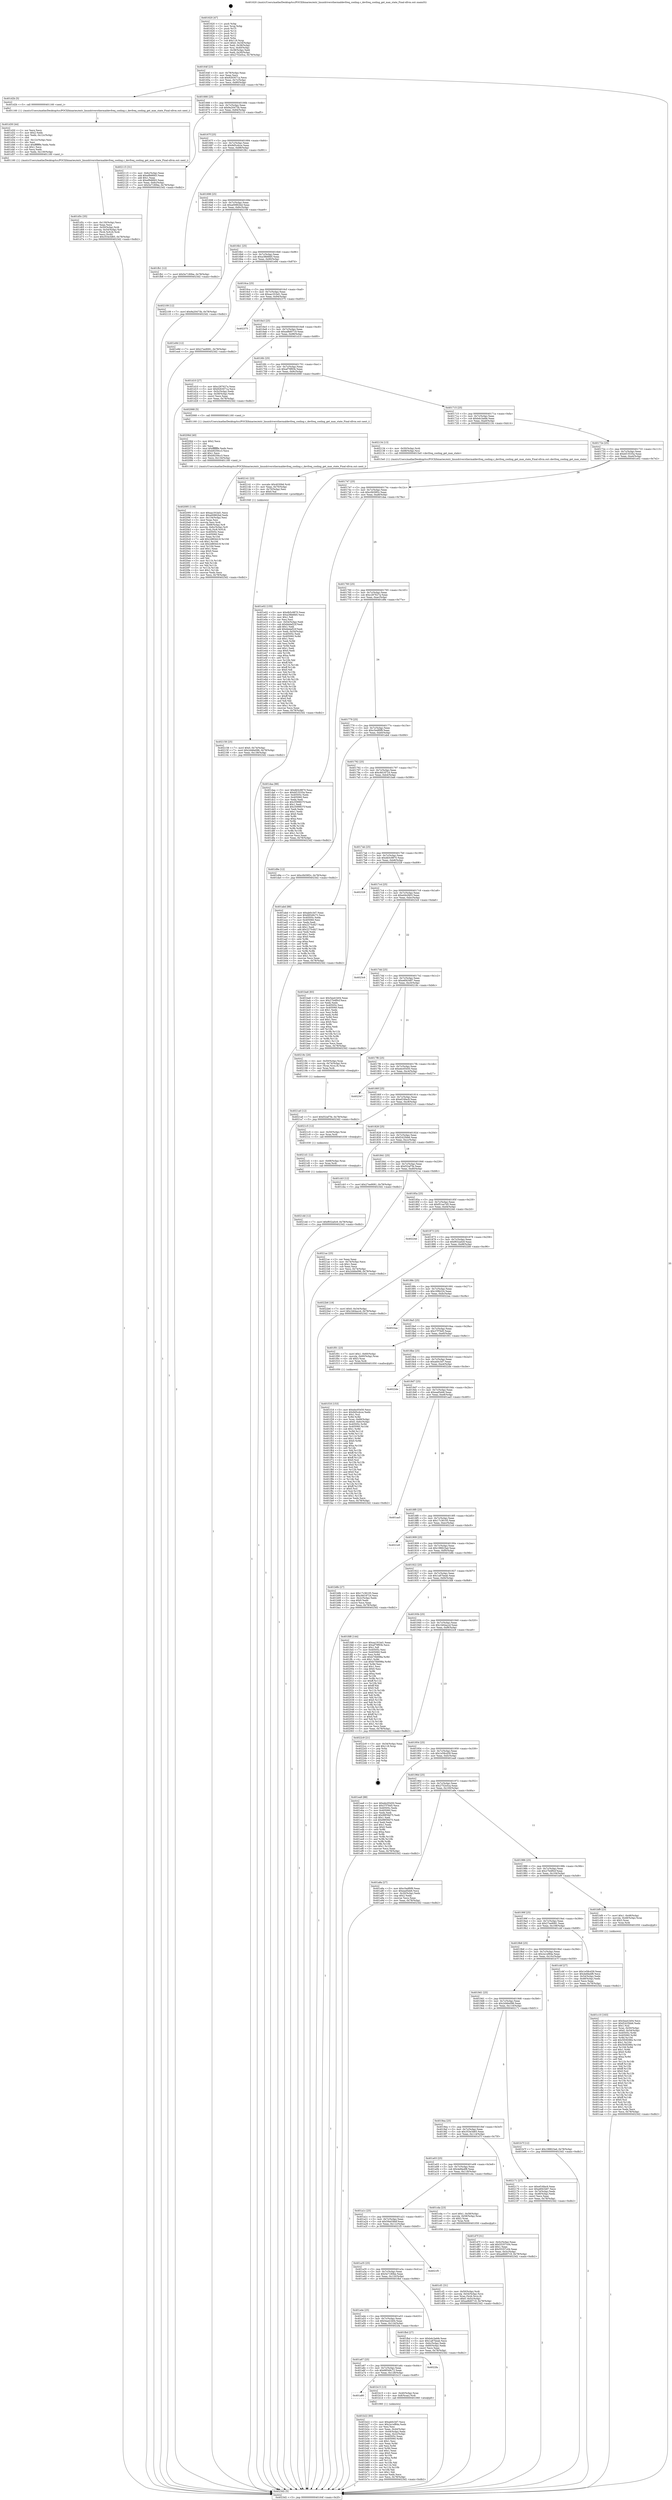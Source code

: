 digraph "0x401620" {
  label = "0x401620 (/mnt/c/Users/mathe/Desktop/tcc/POCII/binaries/extr_linuxdriversthermaldevfreq_cooling.c_devfreq_cooling_get_max_state_Final-ollvm.out::main(0))"
  labelloc = "t"
  node[shape=record]

  Entry [label="",width=0.3,height=0.3,shape=circle,fillcolor=black,style=filled]
  "0x40164f" [label="{
     0x40164f [23]\l
     | [instrs]\l
     &nbsp;&nbsp;0x40164f \<+3\>: mov -0x78(%rbp),%eax\l
     &nbsp;&nbsp;0x401652 \<+2\>: mov %eax,%ecx\l
     &nbsp;&nbsp;0x401654 \<+6\>: sub $0x9263071a,%ecx\l
     &nbsp;&nbsp;0x40165a \<+3\>: mov %eax,-0x7c(%rbp)\l
     &nbsp;&nbsp;0x40165d \<+3\>: mov %ecx,-0x80(%rbp)\l
     &nbsp;&nbsp;0x401660 \<+6\>: je 0000000000401d2b \<main+0x70b\>\l
  }"]
  "0x401d2b" [label="{
     0x401d2b [5]\l
     | [instrs]\l
     &nbsp;&nbsp;0x401d2b \<+5\>: call 0000000000401160 \<next_i\>\l
     | [calls]\l
     &nbsp;&nbsp;0x401160 \{1\} (/mnt/c/Users/mathe/Desktop/tcc/POCII/binaries/extr_linuxdriversthermaldevfreq_cooling.c_devfreq_cooling_get_max_state_Final-ollvm.out::next_i)\l
  }"]
  "0x401666" [label="{
     0x401666 [25]\l
     | [instrs]\l
     &nbsp;&nbsp;0x401666 \<+5\>: jmp 000000000040166b \<main+0x4b\>\l
     &nbsp;&nbsp;0x40166b \<+3\>: mov -0x7c(%rbp),%eax\l
     &nbsp;&nbsp;0x40166e \<+5\>: sub $0x9a20473b,%eax\l
     &nbsp;&nbsp;0x401673 \<+6\>: mov %eax,-0x84(%rbp)\l
     &nbsp;&nbsp;0x401679 \<+6\>: je 0000000000402115 \<main+0xaf5\>\l
  }"]
  Exit [label="",width=0.3,height=0.3,shape=circle,fillcolor=black,style=filled,peripheries=2]
  "0x402115" [label="{
     0x402115 [31]\l
     | [instrs]\l
     &nbsp;&nbsp;0x402115 \<+3\>: mov -0x6c(%rbp),%eax\l
     &nbsp;&nbsp;0x402118 \<+5\>: add $0xef9d6fd3,%eax\l
     &nbsp;&nbsp;0x40211d \<+3\>: add $0x1,%eax\l
     &nbsp;&nbsp;0x402120 \<+5\>: sub $0xef9d6fd3,%eax\l
     &nbsp;&nbsp;0x402125 \<+3\>: mov %eax,-0x6c(%rbp)\l
     &nbsp;&nbsp;0x402128 \<+7\>: movl $0x5e7180be,-0x78(%rbp)\l
     &nbsp;&nbsp;0x40212f \<+5\>: jmp 00000000004023d2 \<main+0xdb2\>\l
  }"]
  "0x40167f" [label="{
     0x40167f [25]\l
     | [instrs]\l
     &nbsp;&nbsp;0x40167f \<+5\>: jmp 0000000000401684 \<main+0x64\>\l
     &nbsp;&nbsp;0x401684 \<+3\>: mov -0x7c(%rbp),%eax\l
     &nbsp;&nbsp;0x401687 \<+5\>: sub $0x9d5cdcce,%eax\l
     &nbsp;&nbsp;0x40168c \<+6\>: mov %eax,-0x88(%rbp)\l
     &nbsp;&nbsp;0x401692 \<+6\>: je 0000000000401fb1 \<main+0x991\>\l
  }"]
  "0x4021dd" [label="{
     0x4021dd [12]\l
     | [instrs]\l
     &nbsp;&nbsp;0x4021dd \<+7\>: movl $0xf932a0c9,-0x78(%rbp)\l
     &nbsp;&nbsp;0x4021e4 \<+5\>: jmp 00000000004023d2 \<main+0xdb2\>\l
  }"]
  "0x401fb1" [label="{
     0x401fb1 [12]\l
     | [instrs]\l
     &nbsp;&nbsp;0x401fb1 \<+7\>: movl $0x5e7180be,-0x78(%rbp)\l
     &nbsp;&nbsp;0x401fb8 \<+5\>: jmp 00000000004023d2 \<main+0xdb2\>\l
  }"]
  "0x401698" [label="{
     0x401698 [25]\l
     | [instrs]\l
     &nbsp;&nbsp;0x401698 \<+5\>: jmp 000000000040169d \<main+0x7d\>\l
     &nbsp;&nbsp;0x40169d \<+3\>: mov -0x7c(%rbp),%eax\l
     &nbsp;&nbsp;0x4016a0 \<+5\>: sub $0xa00862bd,%eax\l
     &nbsp;&nbsp;0x4016a5 \<+6\>: mov %eax,-0x8c(%rbp)\l
     &nbsp;&nbsp;0x4016ab \<+6\>: je 0000000000402109 \<main+0xae9\>\l
  }"]
  "0x4021d1" [label="{
     0x4021d1 [12]\l
     | [instrs]\l
     &nbsp;&nbsp;0x4021d1 \<+4\>: mov -0x68(%rbp),%rax\l
     &nbsp;&nbsp;0x4021d5 \<+3\>: mov %rax,%rdi\l
     &nbsp;&nbsp;0x4021d8 \<+5\>: call 0000000000401030 \<free@plt\>\l
     | [calls]\l
     &nbsp;&nbsp;0x401030 \{1\} (unknown)\l
  }"]
  "0x402109" [label="{
     0x402109 [12]\l
     | [instrs]\l
     &nbsp;&nbsp;0x402109 \<+7\>: movl $0x9a20473b,-0x78(%rbp)\l
     &nbsp;&nbsp;0x402110 \<+5\>: jmp 00000000004023d2 \<main+0xdb2\>\l
  }"]
  "0x4016b1" [label="{
     0x4016b1 [25]\l
     | [instrs]\l
     &nbsp;&nbsp;0x4016b1 \<+5\>: jmp 00000000004016b6 \<main+0x96\>\l
     &nbsp;&nbsp;0x4016b6 \<+3\>: mov -0x7c(%rbp),%eax\l
     &nbsp;&nbsp;0x4016b9 \<+5\>: sub $0xa38b6fd5,%eax\l
     &nbsp;&nbsp;0x4016be \<+6\>: mov %eax,-0x90(%rbp)\l
     &nbsp;&nbsp;0x4016c4 \<+6\>: je 0000000000401e9d \<main+0x87d\>\l
  }"]
  "0x4021a0" [label="{
     0x4021a0 [12]\l
     | [instrs]\l
     &nbsp;&nbsp;0x4021a0 \<+7\>: movl $0xf32af7fe,-0x78(%rbp)\l
     &nbsp;&nbsp;0x4021a7 \<+5\>: jmp 00000000004023d2 \<main+0xdb2\>\l
  }"]
  "0x401e9d" [label="{
     0x401e9d [12]\l
     | [instrs]\l
     &nbsp;&nbsp;0x401e9d \<+7\>: movl $0x27ee9081,-0x78(%rbp)\l
     &nbsp;&nbsp;0x401ea4 \<+5\>: jmp 00000000004023d2 \<main+0xdb2\>\l
  }"]
  "0x4016ca" [label="{
     0x4016ca [25]\l
     | [instrs]\l
     &nbsp;&nbsp;0x4016ca \<+5\>: jmp 00000000004016cf \<main+0xaf\>\l
     &nbsp;&nbsp;0x4016cf \<+3\>: mov -0x7c(%rbp),%eax\l
     &nbsp;&nbsp;0x4016d2 \<+5\>: sub $0xaa191bd1,%eax\l
     &nbsp;&nbsp;0x4016d7 \<+6\>: mov %eax,-0x94(%rbp)\l
     &nbsp;&nbsp;0x4016dd \<+6\>: je 0000000000402375 \<main+0xd55\>\l
  }"]
  "0x402158" [label="{
     0x402158 [25]\l
     | [instrs]\l
     &nbsp;&nbsp;0x402158 \<+7\>: movl $0x0,-0x74(%rbp)\l
     &nbsp;&nbsp;0x40215f \<+7\>: movl $0x2d46e096,-0x78(%rbp)\l
     &nbsp;&nbsp;0x402166 \<+6\>: mov %eax,-0x138(%rbp)\l
     &nbsp;&nbsp;0x40216c \<+5\>: jmp 00000000004023d2 \<main+0xdb2\>\l
  }"]
  "0x402375" [label="{
     0x402375\l
  }", style=dashed]
  "0x4016e3" [label="{
     0x4016e3 [25]\l
     | [instrs]\l
     &nbsp;&nbsp;0x4016e3 \<+5\>: jmp 00000000004016e8 \<main+0xc8\>\l
     &nbsp;&nbsp;0x4016e8 \<+3\>: mov -0x7c(%rbp),%eax\l
     &nbsp;&nbsp;0x4016eb \<+5\>: sub $0xad8d0719,%eax\l
     &nbsp;&nbsp;0x4016f0 \<+6\>: mov %eax,-0x98(%rbp)\l
     &nbsp;&nbsp;0x4016f6 \<+6\>: je 0000000000401d10 \<main+0x6f0\>\l
  }"]
  "0x402141" [label="{
     0x402141 [23]\l
     | [instrs]\l
     &nbsp;&nbsp;0x402141 \<+10\>: movabs $0x4030b6,%rdi\l
     &nbsp;&nbsp;0x40214b \<+3\>: mov %eax,-0x70(%rbp)\l
     &nbsp;&nbsp;0x40214e \<+3\>: mov -0x70(%rbp),%esi\l
     &nbsp;&nbsp;0x402151 \<+2\>: mov $0x0,%al\l
     &nbsp;&nbsp;0x402153 \<+5\>: call 0000000000401040 \<printf@plt\>\l
     | [calls]\l
     &nbsp;&nbsp;0x401040 \{1\} (unknown)\l
  }"]
  "0x401d10" [label="{
     0x401d10 [27]\l
     | [instrs]\l
     &nbsp;&nbsp;0x401d10 \<+5\>: mov $0xc287627a,%eax\l
     &nbsp;&nbsp;0x401d15 \<+5\>: mov $0x9263071a,%ecx\l
     &nbsp;&nbsp;0x401d1a \<+3\>: mov -0x5c(%rbp),%edx\l
     &nbsp;&nbsp;0x401d1d \<+3\>: cmp -0x58(%rbp),%edx\l
     &nbsp;&nbsp;0x401d20 \<+3\>: cmovl %ecx,%eax\l
     &nbsp;&nbsp;0x401d23 \<+3\>: mov %eax,-0x78(%rbp)\l
     &nbsp;&nbsp;0x401d26 \<+5\>: jmp 00000000004023d2 \<main+0xdb2\>\l
  }"]
  "0x4016fc" [label="{
     0x4016fc [25]\l
     | [instrs]\l
     &nbsp;&nbsp;0x4016fc \<+5\>: jmp 0000000000401701 \<main+0xe1\>\l
     &nbsp;&nbsp;0x401701 \<+3\>: mov -0x7c(%rbp),%eax\l
     &nbsp;&nbsp;0x401704 \<+5\>: sub $0xaf79f93b,%eax\l
     &nbsp;&nbsp;0x401709 \<+6\>: mov %eax,-0x9c(%rbp)\l
     &nbsp;&nbsp;0x40170f \<+6\>: je 0000000000402068 \<main+0xa48\>\l
  }"]
  "0x402095" [label="{
     0x402095 [116]\l
     | [instrs]\l
     &nbsp;&nbsp;0x402095 \<+5\>: mov $0xaa191bd1,%ecx\l
     &nbsp;&nbsp;0x40209a \<+5\>: mov $0xa00862bd,%edx\l
     &nbsp;&nbsp;0x40209f \<+6\>: mov -0x134(%rbp),%esi\l
     &nbsp;&nbsp;0x4020a5 \<+3\>: imul %eax,%esi\l
     &nbsp;&nbsp;0x4020a8 \<+3\>: movslq %esi,%rdi\l
     &nbsp;&nbsp;0x4020ab \<+4\>: mov -0x68(%rbp),%r8\l
     &nbsp;&nbsp;0x4020af \<+4\>: movslq -0x6c(%rbp),%r9\l
     &nbsp;&nbsp;0x4020b3 \<+4\>: mov %rdi,(%r8,%r9,8)\l
     &nbsp;&nbsp;0x4020b7 \<+7\>: mov 0x40505c,%eax\l
     &nbsp;&nbsp;0x4020be \<+7\>: mov 0x405060,%esi\l
     &nbsp;&nbsp;0x4020c5 \<+3\>: mov %eax,%r10d\l
     &nbsp;&nbsp;0x4020c8 \<+7\>: add $0x2d804418,%r10d\l
     &nbsp;&nbsp;0x4020cf \<+4\>: sub $0x1,%r10d\l
     &nbsp;&nbsp;0x4020d3 \<+7\>: sub $0x2d804418,%r10d\l
     &nbsp;&nbsp;0x4020da \<+4\>: imul %r10d,%eax\l
     &nbsp;&nbsp;0x4020de \<+3\>: and $0x1,%eax\l
     &nbsp;&nbsp;0x4020e1 \<+3\>: cmp $0x0,%eax\l
     &nbsp;&nbsp;0x4020e4 \<+4\>: sete %r11b\l
     &nbsp;&nbsp;0x4020e8 \<+3\>: cmp $0xa,%esi\l
     &nbsp;&nbsp;0x4020eb \<+3\>: setl %bl\l
     &nbsp;&nbsp;0x4020ee \<+3\>: mov %r11b,%r14b\l
     &nbsp;&nbsp;0x4020f1 \<+3\>: and %bl,%r14b\l
     &nbsp;&nbsp;0x4020f4 \<+3\>: xor %bl,%r11b\l
     &nbsp;&nbsp;0x4020f7 \<+3\>: or %r11b,%r14b\l
     &nbsp;&nbsp;0x4020fa \<+4\>: test $0x1,%r14b\l
     &nbsp;&nbsp;0x4020fe \<+3\>: cmovne %edx,%ecx\l
     &nbsp;&nbsp;0x402101 \<+3\>: mov %ecx,-0x78(%rbp)\l
     &nbsp;&nbsp;0x402104 \<+5\>: jmp 00000000004023d2 \<main+0xdb2\>\l
  }"]
  "0x402068" [label="{
     0x402068 [5]\l
     | [instrs]\l
     &nbsp;&nbsp;0x402068 \<+5\>: call 0000000000401160 \<next_i\>\l
     | [calls]\l
     &nbsp;&nbsp;0x401160 \{1\} (/mnt/c/Users/mathe/Desktop/tcc/POCII/binaries/extr_linuxdriversthermaldevfreq_cooling.c_devfreq_cooling_get_max_state_Final-ollvm.out::next_i)\l
  }"]
  "0x401715" [label="{
     0x401715 [25]\l
     | [instrs]\l
     &nbsp;&nbsp;0x401715 \<+5\>: jmp 000000000040171a \<main+0xfa\>\l
     &nbsp;&nbsp;0x40171a \<+3\>: mov -0x7c(%rbp),%eax\l
     &nbsp;&nbsp;0x40171d \<+5\>: sub $0xbdc3abfe,%eax\l
     &nbsp;&nbsp;0x401722 \<+6\>: mov %eax,-0xa0(%rbp)\l
     &nbsp;&nbsp;0x401728 \<+6\>: je 0000000000402134 \<main+0xb14\>\l
  }"]
  "0x40206d" [label="{
     0x40206d [40]\l
     | [instrs]\l
     &nbsp;&nbsp;0x40206d \<+5\>: mov $0x2,%ecx\l
     &nbsp;&nbsp;0x402072 \<+1\>: cltd\l
     &nbsp;&nbsp;0x402073 \<+2\>: idiv %ecx\l
     &nbsp;&nbsp;0x402075 \<+6\>: imul $0xfffffffe,%edx,%ecx\l
     &nbsp;&nbsp;0x40207b \<+6\>: sub $0xb9259cc3,%ecx\l
     &nbsp;&nbsp;0x402081 \<+3\>: add $0x1,%ecx\l
     &nbsp;&nbsp;0x402084 \<+6\>: add $0xb9259cc3,%ecx\l
     &nbsp;&nbsp;0x40208a \<+6\>: mov %ecx,-0x134(%rbp)\l
     &nbsp;&nbsp;0x402090 \<+5\>: call 0000000000401160 \<next_i\>\l
     | [calls]\l
     &nbsp;&nbsp;0x401160 \{1\} (/mnt/c/Users/mathe/Desktop/tcc/POCII/binaries/extr_linuxdriversthermaldevfreq_cooling.c_devfreq_cooling_get_max_state_Final-ollvm.out::next_i)\l
  }"]
  "0x402134" [label="{
     0x402134 [13]\l
     | [instrs]\l
     &nbsp;&nbsp;0x402134 \<+4\>: mov -0x50(%rbp),%rdi\l
     &nbsp;&nbsp;0x402138 \<+4\>: mov -0x68(%rbp),%rsi\l
     &nbsp;&nbsp;0x40213c \<+5\>: call 00000000004015e0 \<devfreq_cooling_get_max_state\>\l
     | [calls]\l
     &nbsp;&nbsp;0x4015e0 \{1\} (/mnt/c/Users/mathe/Desktop/tcc/POCII/binaries/extr_linuxdriversthermaldevfreq_cooling.c_devfreq_cooling_get_max_state_Final-ollvm.out::devfreq_cooling_get_max_state)\l
  }"]
  "0x40172e" [label="{
     0x40172e [25]\l
     | [instrs]\l
     &nbsp;&nbsp;0x40172e \<+5\>: jmp 0000000000401733 \<main+0x113\>\l
     &nbsp;&nbsp;0x401733 \<+3\>: mov -0x7c(%rbp),%eax\l
     &nbsp;&nbsp;0x401736 \<+5\>: sub $0xbf15535a,%eax\l
     &nbsp;&nbsp;0x40173b \<+6\>: mov %eax,-0xa4(%rbp)\l
     &nbsp;&nbsp;0x401741 \<+6\>: je 0000000000401e02 \<main+0x7e2\>\l
  }"]
  "0x401f18" [label="{
     0x401f18 [153]\l
     | [instrs]\l
     &nbsp;&nbsp;0x401f18 \<+5\>: mov $0xebc05450,%ecx\l
     &nbsp;&nbsp;0x401f1d \<+5\>: mov $0x9d5cdcce,%edx\l
     &nbsp;&nbsp;0x401f22 \<+3\>: mov $0x1,%sil\l
     &nbsp;&nbsp;0x401f25 \<+3\>: xor %r8d,%r8d\l
     &nbsp;&nbsp;0x401f28 \<+4\>: mov %rax,-0x68(%rbp)\l
     &nbsp;&nbsp;0x401f2c \<+7\>: movl $0x0,-0x6c(%rbp)\l
     &nbsp;&nbsp;0x401f33 \<+8\>: mov 0x40505c,%r9d\l
     &nbsp;&nbsp;0x401f3b \<+8\>: mov 0x405060,%r10d\l
     &nbsp;&nbsp;0x401f43 \<+4\>: sub $0x1,%r8d\l
     &nbsp;&nbsp;0x401f47 \<+3\>: mov %r9d,%r11d\l
     &nbsp;&nbsp;0x401f4a \<+3\>: add %r8d,%r11d\l
     &nbsp;&nbsp;0x401f4d \<+4\>: imul %r11d,%r9d\l
     &nbsp;&nbsp;0x401f51 \<+4\>: and $0x1,%r9d\l
     &nbsp;&nbsp;0x401f55 \<+4\>: cmp $0x0,%r9d\l
     &nbsp;&nbsp;0x401f59 \<+3\>: sete %bl\l
     &nbsp;&nbsp;0x401f5c \<+4\>: cmp $0xa,%r10d\l
     &nbsp;&nbsp;0x401f60 \<+4\>: setl %r14b\l
     &nbsp;&nbsp;0x401f64 \<+3\>: mov %bl,%r15b\l
     &nbsp;&nbsp;0x401f67 \<+4\>: xor $0xff,%r15b\l
     &nbsp;&nbsp;0x401f6b \<+3\>: mov %r14b,%r12b\l
     &nbsp;&nbsp;0x401f6e \<+4\>: xor $0xff,%r12b\l
     &nbsp;&nbsp;0x401f72 \<+4\>: xor $0x0,%sil\l
     &nbsp;&nbsp;0x401f76 \<+3\>: mov %r15b,%r13b\l
     &nbsp;&nbsp;0x401f79 \<+4\>: and $0x0,%r13b\l
     &nbsp;&nbsp;0x401f7d \<+3\>: and %sil,%bl\l
     &nbsp;&nbsp;0x401f80 \<+3\>: mov %r12b,%al\l
     &nbsp;&nbsp;0x401f83 \<+2\>: and $0x0,%al\l
     &nbsp;&nbsp;0x401f85 \<+3\>: and %sil,%r14b\l
     &nbsp;&nbsp;0x401f88 \<+3\>: or %bl,%r13b\l
     &nbsp;&nbsp;0x401f8b \<+3\>: or %r14b,%al\l
     &nbsp;&nbsp;0x401f8e \<+3\>: xor %al,%r13b\l
     &nbsp;&nbsp;0x401f91 \<+3\>: or %r12b,%r15b\l
     &nbsp;&nbsp;0x401f94 \<+4\>: xor $0xff,%r15b\l
     &nbsp;&nbsp;0x401f98 \<+4\>: or $0x0,%sil\l
     &nbsp;&nbsp;0x401f9c \<+3\>: and %sil,%r15b\l
     &nbsp;&nbsp;0x401f9f \<+3\>: or %r15b,%r13b\l
     &nbsp;&nbsp;0x401fa2 \<+4\>: test $0x1,%r13b\l
     &nbsp;&nbsp;0x401fa6 \<+3\>: cmovne %edx,%ecx\l
     &nbsp;&nbsp;0x401fa9 \<+3\>: mov %ecx,-0x78(%rbp)\l
     &nbsp;&nbsp;0x401fac \<+5\>: jmp 00000000004023d2 \<main+0xdb2\>\l
  }"]
  "0x401e02" [label="{
     0x401e02 [155]\l
     | [instrs]\l
     &nbsp;&nbsp;0x401e02 \<+5\>: mov $0xdb5c9870,%eax\l
     &nbsp;&nbsp;0x401e07 \<+5\>: mov $0xa38b6fd5,%ecx\l
     &nbsp;&nbsp;0x401e0c \<+2\>: mov $0x1,%dl\l
     &nbsp;&nbsp;0x401e0e \<+2\>: xor %esi,%esi\l
     &nbsp;&nbsp;0x401e10 \<+3\>: mov -0x54(%rbp),%edi\l
     &nbsp;&nbsp;0x401e13 \<+6\>: sub $0xbbdaf22f,%edi\l
     &nbsp;&nbsp;0x401e19 \<+3\>: add $0x1,%edi\l
     &nbsp;&nbsp;0x401e1c \<+6\>: add $0xbbdaf22f,%edi\l
     &nbsp;&nbsp;0x401e22 \<+3\>: mov %edi,-0x54(%rbp)\l
     &nbsp;&nbsp;0x401e25 \<+7\>: mov 0x40505c,%edi\l
     &nbsp;&nbsp;0x401e2c \<+8\>: mov 0x405060,%r8d\l
     &nbsp;&nbsp;0x401e34 \<+3\>: sub $0x1,%esi\l
     &nbsp;&nbsp;0x401e37 \<+3\>: mov %edi,%r9d\l
     &nbsp;&nbsp;0x401e3a \<+3\>: add %esi,%r9d\l
     &nbsp;&nbsp;0x401e3d \<+4\>: imul %r9d,%edi\l
     &nbsp;&nbsp;0x401e41 \<+3\>: and $0x1,%edi\l
     &nbsp;&nbsp;0x401e44 \<+3\>: cmp $0x0,%edi\l
     &nbsp;&nbsp;0x401e47 \<+4\>: sete %r10b\l
     &nbsp;&nbsp;0x401e4b \<+4\>: cmp $0xa,%r8d\l
     &nbsp;&nbsp;0x401e4f \<+4\>: setl %r11b\l
     &nbsp;&nbsp;0x401e53 \<+3\>: mov %r10b,%bl\l
     &nbsp;&nbsp;0x401e56 \<+3\>: xor $0xff,%bl\l
     &nbsp;&nbsp;0x401e59 \<+3\>: mov %r11b,%r14b\l
     &nbsp;&nbsp;0x401e5c \<+4\>: xor $0xff,%r14b\l
     &nbsp;&nbsp;0x401e60 \<+3\>: xor $0x0,%dl\l
     &nbsp;&nbsp;0x401e63 \<+3\>: mov %bl,%r15b\l
     &nbsp;&nbsp;0x401e66 \<+4\>: and $0x0,%r15b\l
     &nbsp;&nbsp;0x401e6a \<+3\>: and %dl,%r10b\l
     &nbsp;&nbsp;0x401e6d \<+3\>: mov %r14b,%r12b\l
     &nbsp;&nbsp;0x401e70 \<+4\>: and $0x0,%r12b\l
     &nbsp;&nbsp;0x401e74 \<+3\>: and %dl,%r11b\l
     &nbsp;&nbsp;0x401e77 \<+3\>: or %r10b,%r15b\l
     &nbsp;&nbsp;0x401e7a \<+3\>: or %r11b,%r12b\l
     &nbsp;&nbsp;0x401e7d \<+3\>: xor %r12b,%r15b\l
     &nbsp;&nbsp;0x401e80 \<+3\>: or %r14b,%bl\l
     &nbsp;&nbsp;0x401e83 \<+3\>: xor $0xff,%bl\l
     &nbsp;&nbsp;0x401e86 \<+3\>: or $0x0,%dl\l
     &nbsp;&nbsp;0x401e89 \<+2\>: and %dl,%bl\l
     &nbsp;&nbsp;0x401e8b \<+3\>: or %bl,%r15b\l
     &nbsp;&nbsp;0x401e8e \<+4\>: test $0x1,%r15b\l
     &nbsp;&nbsp;0x401e92 \<+3\>: cmovne %ecx,%eax\l
     &nbsp;&nbsp;0x401e95 \<+3\>: mov %eax,-0x78(%rbp)\l
     &nbsp;&nbsp;0x401e98 \<+5\>: jmp 00000000004023d2 \<main+0xdb2\>\l
  }"]
  "0x401747" [label="{
     0x401747 [25]\l
     | [instrs]\l
     &nbsp;&nbsp;0x401747 \<+5\>: jmp 000000000040174c \<main+0x12c\>\l
     &nbsp;&nbsp;0x40174c \<+3\>: mov -0x7c(%rbp),%eax\l
     &nbsp;&nbsp;0x40174f \<+5\>: sub $0xc0b59f2c,%eax\l
     &nbsp;&nbsp;0x401754 \<+6\>: mov %eax,-0xa8(%rbp)\l
     &nbsp;&nbsp;0x40175a \<+6\>: je 0000000000401daa \<main+0x78a\>\l
  }"]
  "0x401d5c" [label="{
     0x401d5c [35]\l
     | [instrs]\l
     &nbsp;&nbsp;0x401d5c \<+6\>: mov -0x130(%rbp),%ecx\l
     &nbsp;&nbsp;0x401d62 \<+3\>: imul %eax,%ecx\l
     &nbsp;&nbsp;0x401d65 \<+4\>: mov -0x50(%rbp),%rdi\l
     &nbsp;&nbsp;0x401d69 \<+4\>: movslq -0x54(%rbp),%r8\l
     &nbsp;&nbsp;0x401d6d \<+4\>: mov (%rdi,%r8,8),%rdi\l
     &nbsp;&nbsp;0x401d71 \<+2\>: mov %ecx,(%rdi)\l
     &nbsp;&nbsp;0x401d73 \<+7\>: movl $0x353e3d65,-0x78(%rbp)\l
     &nbsp;&nbsp;0x401d7a \<+5\>: jmp 00000000004023d2 \<main+0xdb2\>\l
  }"]
  "0x401daa" [label="{
     0x401daa [88]\l
     | [instrs]\l
     &nbsp;&nbsp;0x401daa \<+5\>: mov $0xdb5c9870,%eax\l
     &nbsp;&nbsp;0x401daf \<+5\>: mov $0xbf15535a,%ecx\l
     &nbsp;&nbsp;0x401db4 \<+7\>: mov 0x40505c,%edx\l
     &nbsp;&nbsp;0x401dbb \<+7\>: mov 0x405060,%esi\l
     &nbsp;&nbsp;0x401dc2 \<+2\>: mov %edx,%edi\l
     &nbsp;&nbsp;0x401dc4 \<+6\>: sub $0x3599837f,%edi\l
     &nbsp;&nbsp;0x401dca \<+3\>: sub $0x1,%edi\l
     &nbsp;&nbsp;0x401dcd \<+6\>: add $0x3599837f,%edi\l
     &nbsp;&nbsp;0x401dd3 \<+3\>: imul %edi,%edx\l
     &nbsp;&nbsp;0x401dd6 \<+3\>: and $0x1,%edx\l
     &nbsp;&nbsp;0x401dd9 \<+3\>: cmp $0x0,%edx\l
     &nbsp;&nbsp;0x401ddc \<+4\>: sete %r8b\l
     &nbsp;&nbsp;0x401de0 \<+3\>: cmp $0xa,%esi\l
     &nbsp;&nbsp;0x401de3 \<+4\>: setl %r9b\l
     &nbsp;&nbsp;0x401de7 \<+3\>: mov %r8b,%r10b\l
     &nbsp;&nbsp;0x401dea \<+3\>: and %r9b,%r10b\l
     &nbsp;&nbsp;0x401ded \<+3\>: xor %r9b,%r8b\l
     &nbsp;&nbsp;0x401df0 \<+3\>: or %r8b,%r10b\l
     &nbsp;&nbsp;0x401df3 \<+4\>: test $0x1,%r10b\l
     &nbsp;&nbsp;0x401df7 \<+3\>: cmovne %ecx,%eax\l
     &nbsp;&nbsp;0x401dfa \<+3\>: mov %eax,-0x78(%rbp)\l
     &nbsp;&nbsp;0x401dfd \<+5\>: jmp 00000000004023d2 \<main+0xdb2\>\l
  }"]
  "0x401760" [label="{
     0x401760 [25]\l
     | [instrs]\l
     &nbsp;&nbsp;0x401760 \<+5\>: jmp 0000000000401765 \<main+0x145\>\l
     &nbsp;&nbsp;0x401765 \<+3\>: mov -0x7c(%rbp),%eax\l
     &nbsp;&nbsp;0x401768 \<+5\>: sub $0xc287627a,%eax\l
     &nbsp;&nbsp;0x40176d \<+6\>: mov %eax,-0xac(%rbp)\l
     &nbsp;&nbsp;0x401773 \<+6\>: je 0000000000401d9e \<main+0x77e\>\l
  }"]
  "0x401d30" [label="{
     0x401d30 [44]\l
     | [instrs]\l
     &nbsp;&nbsp;0x401d30 \<+2\>: xor %ecx,%ecx\l
     &nbsp;&nbsp;0x401d32 \<+5\>: mov $0x2,%edx\l
     &nbsp;&nbsp;0x401d37 \<+6\>: mov %edx,-0x12c(%rbp)\l
     &nbsp;&nbsp;0x401d3d \<+1\>: cltd\l
     &nbsp;&nbsp;0x401d3e \<+6\>: mov -0x12c(%rbp),%esi\l
     &nbsp;&nbsp;0x401d44 \<+2\>: idiv %esi\l
     &nbsp;&nbsp;0x401d46 \<+6\>: imul $0xfffffffe,%edx,%edx\l
     &nbsp;&nbsp;0x401d4c \<+3\>: sub $0x1,%ecx\l
     &nbsp;&nbsp;0x401d4f \<+2\>: sub %ecx,%edx\l
     &nbsp;&nbsp;0x401d51 \<+6\>: mov %edx,-0x130(%rbp)\l
     &nbsp;&nbsp;0x401d57 \<+5\>: call 0000000000401160 \<next_i\>\l
     | [calls]\l
     &nbsp;&nbsp;0x401160 \{1\} (/mnt/c/Users/mathe/Desktop/tcc/POCII/binaries/extr_linuxdriversthermaldevfreq_cooling.c_devfreq_cooling_get_max_state_Final-ollvm.out::next_i)\l
  }"]
  "0x401d9e" [label="{
     0x401d9e [12]\l
     | [instrs]\l
     &nbsp;&nbsp;0x401d9e \<+7\>: movl $0xc0b59f2c,-0x78(%rbp)\l
     &nbsp;&nbsp;0x401da5 \<+5\>: jmp 00000000004023d2 \<main+0xdb2\>\l
  }"]
  "0x401779" [label="{
     0x401779 [25]\l
     | [instrs]\l
     &nbsp;&nbsp;0x401779 \<+5\>: jmp 000000000040177e \<main+0x15e\>\l
     &nbsp;&nbsp;0x40177e \<+3\>: mov -0x7c(%rbp),%eax\l
     &nbsp;&nbsp;0x401781 \<+5\>: sub $0xc5edf0f9,%eax\l
     &nbsp;&nbsp;0x401786 \<+6\>: mov %eax,-0xb0(%rbp)\l
     &nbsp;&nbsp;0x40178c \<+6\>: je 0000000000401abd \<main+0x49d\>\l
  }"]
  "0x401cf1" [label="{
     0x401cf1 [31]\l
     | [instrs]\l
     &nbsp;&nbsp;0x401cf1 \<+4\>: mov -0x50(%rbp),%rdi\l
     &nbsp;&nbsp;0x401cf5 \<+4\>: movslq -0x54(%rbp),%rcx\l
     &nbsp;&nbsp;0x401cf9 \<+4\>: mov %rax,(%rdi,%rcx,8)\l
     &nbsp;&nbsp;0x401cfd \<+7\>: movl $0x0,-0x5c(%rbp)\l
     &nbsp;&nbsp;0x401d04 \<+7\>: movl $0xad8d0719,-0x78(%rbp)\l
     &nbsp;&nbsp;0x401d0b \<+5\>: jmp 00000000004023d2 \<main+0xdb2\>\l
  }"]
  "0x401abd" [label="{
     0x401abd [88]\l
     | [instrs]\l
     &nbsp;&nbsp;0x401abd \<+5\>: mov $0xab0c3d7,%eax\l
     &nbsp;&nbsp;0x401ac2 \<+5\>: mov $0x68549c72,%ecx\l
     &nbsp;&nbsp;0x401ac7 \<+7\>: mov 0x40505c,%edx\l
     &nbsp;&nbsp;0x401ace \<+7\>: mov 0x405060,%esi\l
     &nbsp;&nbsp;0x401ad5 \<+2\>: mov %edx,%edi\l
     &nbsp;&nbsp;0x401ad7 \<+6\>: sub $0x2275c827,%edi\l
     &nbsp;&nbsp;0x401add \<+3\>: sub $0x1,%edi\l
     &nbsp;&nbsp;0x401ae0 \<+6\>: add $0x2275c827,%edi\l
     &nbsp;&nbsp;0x401ae6 \<+3\>: imul %edi,%edx\l
     &nbsp;&nbsp;0x401ae9 \<+3\>: and $0x1,%edx\l
     &nbsp;&nbsp;0x401aec \<+3\>: cmp $0x0,%edx\l
     &nbsp;&nbsp;0x401aef \<+4\>: sete %r8b\l
     &nbsp;&nbsp;0x401af3 \<+3\>: cmp $0xa,%esi\l
     &nbsp;&nbsp;0x401af6 \<+4\>: setl %r9b\l
     &nbsp;&nbsp;0x401afa \<+3\>: mov %r8b,%r10b\l
     &nbsp;&nbsp;0x401afd \<+3\>: and %r9b,%r10b\l
     &nbsp;&nbsp;0x401b00 \<+3\>: xor %r9b,%r8b\l
     &nbsp;&nbsp;0x401b03 \<+3\>: or %r8b,%r10b\l
     &nbsp;&nbsp;0x401b06 \<+4\>: test $0x1,%r10b\l
     &nbsp;&nbsp;0x401b0a \<+3\>: cmovne %ecx,%eax\l
     &nbsp;&nbsp;0x401b0d \<+3\>: mov %eax,-0x78(%rbp)\l
     &nbsp;&nbsp;0x401b10 \<+5\>: jmp 00000000004023d2 \<main+0xdb2\>\l
  }"]
  "0x401792" [label="{
     0x401792 [25]\l
     | [instrs]\l
     &nbsp;&nbsp;0x401792 \<+5\>: jmp 0000000000401797 \<main+0x177\>\l
     &nbsp;&nbsp;0x401797 \<+3\>: mov -0x7c(%rbp),%eax\l
     &nbsp;&nbsp;0x40179a \<+5\>: sub $0xc8d18724,%eax\l
     &nbsp;&nbsp;0x40179f \<+6\>: mov %eax,-0xb4(%rbp)\l
     &nbsp;&nbsp;0x4017a5 \<+6\>: je 0000000000401ba6 \<main+0x586\>\l
  }"]
  "0x401c10" [label="{
     0x401c10 [163]\l
     | [instrs]\l
     &nbsp;&nbsp;0x401c10 \<+5\>: mov $0x5ea41b04,%ecx\l
     &nbsp;&nbsp;0x401c15 \<+5\>: mov $0xf2425bb6,%edx\l
     &nbsp;&nbsp;0x401c1a \<+3\>: mov $0x1,%sil\l
     &nbsp;&nbsp;0x401c1d \<+4\>: mov %rax,-0x50(%rbp)\l
     &nbsp;&nbsp;0x401c21 \<+7\>: movl $0x0,-0x54(%rbp)\l
     &nbsp;&nbsp;0x401c28 \<+8\>: mov 0x40505c,%r8d\l
     &nbsp;&nbsp;0x401c30 \<+8\>: mov 0x405060,%r9d\l
     &nbsp;&nbsp;0x401c38 \<+3\>: mov %r8d,%r10d\l
     &nbsp;&nbsp;0x401c3b \<+7\>: add $0x593f2984,%r10d\l
     &nbsp;&nbsp;0x401c42 \<+4\>: sub $0x1,%r10d\l
     &nbsp;&nbsp;0x401c46 \<+7\>: sub $0x593f2984,%r10d\l
     &nbsp;&nbsp;0x401c4d \<+4\>: imul %r10d,%r8d\l
     &nbsp;&nbsp;0x401c51 \<+4\>: and $0x1,%r8d\l
     &nbsp;&nbsp;0x401c55 \<+4\>: cmp $0x0,%r8d\l
     &nbsp;&nbsp;0x401c59 \<+4\>: sete %r11b\l
     &nbsp;&nbsp;0x401c5d \<+4\>: cmp $0xa,%r9d\l
     &nbsp;&nbsp;0x401c61 \<+3\>: setl %bl\l
     &nbsp;&nbsp;0x401c64 \<+3\>: mov %r11b,%r14b\l
     &nbsp;&nbsp;0x401c67 \<+4\>: xor $0xff,%r14b\l
     &nbsp;&nbsp;0x401c6b \<+3\>: mov %bl,%r15b\l
     &nbsp;&nbsp;0x401c6e \<+4\>: xor $0xff,%r15b\l
     &nbsp;&nbsp;0x401c72 \<+4\>: xor $0x0,%sil\l
     &nbsp;&nbsp;0x401c76 \<+3\>: mov %r14b,%r12b\l
     &nbsp;&nbsp;0x401c79 \<+4\>: and $0x0,%r12b\l
     &nbsp;&nbsp;0x401c7d \<+3\>: and %sil,%r11b\l
     &nbsp;&nbsp;0x401c80 \<+3\>: mov %r15b,%r13b\l
     &nbsp;&nbsp;0x401c83 \<+4\>: and $0x0,%r13b\l
     &nbsp;&nbsp;0x401c87 \<+3\>: and %sil,%bl\l
     &nbsp;&nbsp;0x401c8a \<+3\>: or %r11b,%r12b\l
     &nbsp;&nbsp;0x401c8d \<+3\>: or %bl,%r13b\l
     &nbsp;&nbsp;0x401c90 \<+3\>: xor %r13b,%r12b\l
     &nbsp;&nbsp;0x401c93 \<+3\>: or %r15b,%r14b\l
     &nbsp;&nbsp;0x401c96 \<+4\>: xor $0xff,%r14b\l
     &nbsp;&nbsp;0x401c9a \<+4\>: or $0x0,%sil\l
     &nbsp;&nbsp;0x401c9e \<+3\>: and %sil,%r14b\l
     &nbsp;&nbsp;0x401ca1 \<+3\>: or %r14b,%r12b\l
     &nbsp;&nbsp;0x401ca4 \<+4\>: test $0x1,%r12b\l
     &nbsp;&nbsp;0x401ca8 \<+3\>: cmovne %edx,%ecx\l
     &nbsp;&nbsp;0x401cab \<+3\>: mov %ecx,-0x78(%rbp)\l
     &nbsp;&nbsp;0x401cae \<+5\>: jmp 00000000004023d2 \<main+0xdb2\>\l
  }"]
  "0x401ba6" [label="{
     0x401ba6 [83]\l
     | [instrs]\l
     &nbsp;&nbsp;0x401ba6 \<+5\>: mov $0x5ea41b04,%eax\l
     &nbsp;&nbsp;0x401bab \<+5\>: mov $0x27b4f0cf,%ecx\l
     &nbsp;&nbsp;0x401bb0 \<+2\>: xor %edx,%edx\l
     &nbsp;&nbsp;0x401bb2 \<+7\>: mov 0x40505c,%esi\l
     &nbsp;&nbsp;0x401bb9 \<+7\>: mov 0x405060,%edi\l
     &nbsp;&nbsp;0x401bc0 \<+3\>: sub $0x1,%edx\l
     &nbsp;&nbsp;0x401bc3 \<+3\>: mov %esi,%r8d\l
     &nbsp;&nbsp;0x401bc6 \<+3\>: add %edx,%r8d\l
     &nbsp;&nbsp;0x401bc9 \<+4\>: imul %r8d,%esi\l
     &nbsp;&nbsp;0x401bcd \<+3\>: and $0x1,%esi\l
     &nbsp;&nbsp;0x401bd0 \<+3\>: cmp $0x0,%esi\l
     &nbsp;&nbsp;0x401bd3 \<+4\>: sete %r9b\l
     &nbsp;&nbsp;0x401bd7 \<+3\>: cmp $0xa,%edi\l
     &nbsp;&nbsp;0x401bda \<+4\>: setl %r10b\l
     &nbsp;&nbsp;0x401bde \<+3\>: mov %r9b,%r11b\l
     &nbsp;&nbsp;0x401be1 \<+3\>: and %r10b,%r11b\l
     &nbsp;&nbsp;0x401be4 \<+3\>: xor %r10b,%r9b\l
     &nbsp;&nbsp;0x401be7 \<+3\>: or %r9b,%r11b\l
     &nbsp;&nbsp;0x401bea \<+4\>: test $0x1,%r11b\l
     &nbsp;&nbsp;0x401bee \<+3\>: cmovne %ecx,%eax\l
     &nbsp;&nbsp;0x401bf1 \<+3\>: mov %eax,-0x78(%rbp)\l
     &nbsp;&nbsp;0x401bf4 \<+5\>: jmp 00000000004023d2 \<main+0xdb2\>\l
  }"]
  "0x4017ab" [label="{
     0x4017ab [25]\l
     | [instrs]\l
     &nbsp;&nbsp;0x4017ab \<+5\>: jmp 00000000004017b0 \<main+0x190\>\l
     &nbsp;&nbsp;0x4017b0 \<+3\>: mov -0x7c(%rbp),%eax\l
     &nbsp;&nbsp;0x4017b3 \<+5\>: sub $0xdb5c9870,%eax\l
     &nbsp;&nbsp;0x4017b8 \<+6\>: mov %eax,-0xb8(%rbp)\l
     &nbsp;&nbsp;0x4017be \<+6\>: je 0000000000402328 \<main+0xd08\>\l
  }"]
  "0x401b22" [label="{
     0x401b22 [93]\l
     | [instrs]\l
     &nbsp;&nbsp;0x401b22 \<+5\>: mov $0xab0c3d7,%ecx\l
     &nbsp;&nbsp;0x401b27 \<+5\>: mov $0x2a1ef84a,%edx\l
     &nbsp;&nbsp;0x401b2c \<+2\>: xor %esi,%esi\l
     &nbsp;&nbsp;0x401b2e \<+3\>: mov %eax,-0x44(%rbp)\l
     &nbsp;&nbsp;0x401b31 \<+3\>: mov -0x44(%rbp),%eax\l
     &nbsp;&nbsp;0x401b34 \<+3\>: mov %eax,-0x2c(%rbp)\l
     &nbsp;&nbsp;0x401b37 \<+7\>: mov 0x40505c,%eax\l
     &nbsp;&nbsp;0x401b3e \<+8\>: mov 0x405060,%r8d\l
     &nbsp;&nbsp;0x401b46 \<+3\>: sub $0x1,%esi\l
     &nbsp;&nbsp;0x401b49 \<+3\>: mov %eax,%r9d\l
     &nbsp;&nbsp;0x401b4c \<+3\>: add %esi,%r9d\l
     &nbsp;&nbsp;0x401b4f \<+4\>: imul %r9d,%eax\l
     &nbsp;&nbsp;0x401b53 \<+3\>: and $0x1,%eax\l
     &nbsp;&nbsp;0x401b56 \<+3\>: cmp $0x0,%eax\l
     &nbsp;&nbsp;0x401b59 \<+4\>: sete %r10b\l
     &nbsp;&nbsp;0x401b5d \<+4\>: cmp $0xa,%r8d\l
     &nbsp;&nbsp;0x401b61 \<+4\>: setl %r11b\l
     &nbsp;&nbsp;0x401b65 \<+3\>: mov %r10b,%bl\l
     &nbsp;&nbsp;0x401b68 \<+3\>: and %r11b,%bl\l
     &nbsp;&nbsp;0x401b6b \<+3\>: xor %r11b,%r10b\l
     &nbsp;&nbsp;0x401b6e \<+3\>: or %r10b,%bl\l
     &nbsp;&nbsp;0x401b71 \<+3\>: test $0x1,%bl\l
     &nbsp;&nbsp;0x401b74 \<+3\>: cmovne %edx,%ecx\l
     &nbsp;&nbsp;0x401b77 \<+3\>: mov %ecx,-0x78(%rbp)\l
     &nbsp;&nbsp;0x401b7a \<+5\>: jmp 00000000004023d2 \<main+0xdb2\>\l
  }"]
  "0x402328" [label="{
     0x402328\l
  }", style=dashed]
  "0x4017c4" [label="{
     0x4017c4 [25]\l
     | [instrs]\l
     &nbsp;&nbsp;0x4017c4 \<+5\>: jmp 00000000004017c9 \<main+0x1a9\>\l
     &nbsp;&nbsp;0x4017c9 \<+3\>: mov -0x7c(%rbp),%eax\l
     &nbsp;&nbsp;0x4017cc \<+5\>: sub $0xe0dcf403,%eax\l
     &nbsp;&nbsp;0x4017d1 \<+6\>: mov %eax,-0xbc(%rbp)\l
     &nbsp;&nbsp;0x4017d7 \<+6\>: je 00000000004023c6 \<main+0xda6\>\l
  }"]
  "0x401a80" [label="{
     0x401a80\l
  }", style=dashed]
  "0x4023c6" [label="{
     0x4023c6\l
  }", style=dashed]
  "0x4017dd" [label="{
     0x4017dd [25]\l
     | [instrs]\l
     &nbsp;&nbsp;0x4017dd \<+5\>: jmp 00000000004017e2 \<main+0x1c2\>\l
     &nbsp;&nbsp;0x4017e2 \<+3\>: mov -0x7c(%rbp),%eax\l
     &nbsp;&nbsp;0x4017e5 \<+5\>: sub $0xe6f43487,%eax\l
     &nbsp;&nbsp;0x4017ea \<+6\>: mov %eax,-0xc0(%rbp)\l
     &nbsp;&nbsp;0x4017f0 \<+6\>: je 000000000040218c \<main+0xb6c\>\l
  }"]
  "0x401b15" [label="{
     0x401b15 [13]\l
     | [instrs]\l
     &nbsp;&nbsp;0x401b15 \<+4\>: mov -0x40(%rbp),%rax\l
     &nbsp;&nbsp;0x401b19 \<+4\>: mov 0x8(%rax),%rdi\l
     &nbsp;&nbsp;0x401b1d \<+5\>: call 0000000000401060 \<atoi@plt\>\l
     | [calls]\l
     &nbsp;&nbsp;0x401060 \{1\} (unknown)\l
  }"]
  "0x40218c" [label="{
     0x40218c [20]\l
     | [instrs]\l
     &nbsp;&nbsp;0x40218c \<+4\>: mov -0x50(%rbp),%rax\l
     &nbsp;&nbsp;0x402190 \<+4\>: movslq -0x74(%rbp),%rcx\l
     &nbsp;&nbsp;0x402194 \<+4\>: mov (%rax,%rcx,8),%rax\l
     &nbsp;&nbsp;0x402198 \<+3\>: mov %rax,%rdi\l
     &nbsp;&nbsp;0x40219b \<+5\>: call 0000000000401030 \<free@plt\>\l
     | [calls]\l
     &nbsp;&nbsp;0x401030 \{1\} (unknown)\l
  }"]
  "0x4017f6" [label="{
     0x4017f6 [25]\l
     | [instrs]\l
     &nbsp;&nbsp;0x4017f6 \<+5\>: jmp 00000000004017fb \<main+0x1db\>\l
     &nbsp;&nbsp;0x4017fb \<+3\>: mov -0x7c(%rbp),%eax\l
     &nbsp;&nbsp;0x4017fe \<+5\>: sub $0xebc05450,%eax\l
     &nbsp;&nbsp;0x401803 \<+6\>: mov %eax,-0xc4(%rbp)\l
     &nbsp;&nbsp;0x401809 \<+6\>: je 0000000000402347 \<main+0xd27\>\l
  }"]
  "0x401a67" [label="{
     0x401a67 [25]\l
     | [instrs]\l
     &nbsp;&nbsp;0x401a67 \<+5\>: jmp 0000000000401a6c \<main+0x44c\>\l
     &nbsp;&nbsp;0x401a6c \<+3\>: mov -0x7c(%rbp),%eax\l
     &nbsp;&nbsp;0x401a6f \<+5\>: sub $0x68549c72,%eax\l
     &nbsp;&nbsp;0x401a74 \<+6\>: mov %eax,-0x128(%rbp)\l
     &nbsp;&nbsp;0x401a7a \<+6\>: je 0000000000401b15 \<main+0x4f5\>\l
  }"]
  "0x402347" [label="{
     0x402347\l
  }", style=dashed]
  "0x40180f" [label="{
     0x40180f [25]\l
     | [instrs]\l
     &nbsp;&nbsp;0x40180f \<+5\>: jmp 0000000000401814 \<main+0x1f4\>\l
     &nbsp;&nbsp;0x401814 \<+3\>: mov -0x7c(%rbp),%eax\l
     &nbsp;&nbsp;0x401817 \<+5\>: sub $0xef16fac9,%eax\l
     &nbsp;&nbsp;0x40181c \<+6\>: mov %eax,-0xc8(%rbp)\l
     &nbsp;&nbsp;0x401822 \<+6\>: je 00000000004021c5 \<main+0xba5\>\l
  }"]
  "0x4022fa" [label="{
     0x4022fa\l
  }", style=dashed]
  "0x4021c5" [label="{
     0x4021c5 [12]\l
     | [instrs]\l
     &nbsp;&nbsp;0x4021c5 \<+4\>: mov -0x50(%rbp),%rax\l
     &nbsp;&nbsp;0x4021c9 \<+3\>: mov %rax,%rdi\l
     &nbsp;&nbsp;0x4021cc \<+5\>: call 0000000000401030 \<free@plt\>\l
     | [calls]\l
     &nbsp;&nbsp;0x401030 \{1\} (unknown)\l
  }"]
  "0x401828" [label="{
     0x401828 [25]\l
     | [instrs]\l
     &nbsp;&nbsp;0x401828 \<+5\>: jmp 000000000040182d \<main+0x20d\>\l
     &nbsp;&nbsp;0x40182d \<+3\>: mov -0x7c(%rbp),%eax\l
     &nbsp;&nbsp;0x401830 \<+5\>: sub $0xf2425bb6,%eax\l
     &nbsp;&nbsp;0x401835 \<+6\>: mov %eax,-0xcc(%rbp)\l
     &nbsp;&nbsp;0x40183b \<+6\>: je 0000000000401cb3 \<main+0x693\>\l
  }"]
  "0x401a4e" [label="{
     0x401a4e [25]\l
     | [instrs]\l
     &nbsp;&nbsp;0x401a4e \<+5\>: jmp 0000000000401a53 \<main+0x433\>\l
     &nbsp;&nbsp;0x401a53 \<+3\>: mov -0x7c(%rbp),%eax\l
     &nbsp;&nbsp;0x401a56 \<+5\>: sub $0x5ea41b04,%eax\l
     &nbsp;&nbsp;0x401a5b \<+6\>: mov %eax,-0x124(%rbp)\l
     &nbsp;&nbsp;0x401a61 \<+6\>: je 00000000004022fa \<main+0xcda\>\l
  }"]
  "0x401cb3" [label="{
     0x401cb3 [12]\l
     | [instrs]\l
     &nbsp;&nbsp;0x401cb3 \<+7\>: movl $0x27ee9081,-0x78(%rbp)\l
     &nbsp;&nbsp;0x401cba \<+5\>: jmp 00000000004023d2 \<main+0xdb2\>\l
  }"]
  "0x401841" [label="{
     0x401841 [25]\l
     | [instrs]\l
     &nbsp;&nbsp;0x401841 \<+5\>: jmp 0000000000401846 \<main+0x226\>\l
     &nbsp;&nbsp;0x401846 \<+3\>: mov -0x7c(%rbp),%eax\l
     &nbsp;&nbsp;0x401849 \<+5\>: sub $0xf32af7fe,%eax\l
     &nbsp;&nbsp;0x40184e \<+6\>: mov %eax,-0xd0(%rbp)\l
     &nbsp;&nbsp;0x401854 \<+6\>: je 00000000004021ac \<main+0xb8c\>\l
  }"]
  "0x401fbd" [label="{
     0x401fbd [27]\l
     | [instrs]\l
     &nbsp;&nbsp;0x401fbd \<+5\>: mov $0xbdc3abfe,%eax\l
     &nbsp;&nbsp;0x401fc2 \<+5\>: mov $0x1a87beab,%ecx\l
     &nbsp;&nbsp;0x401fc7 \<+3\>: mov -0x6c(%rbp),%edx\l
     &nbsp;&nbsp;0x401fca \<+3\>: cmp -0x60(%rbp),%edx\l
     &nbsp;&nbsp;0x401fcd \<+3\>: cmovl %ecx,%eax\l
     &nbsp;&nbsp;0x401fd0 \<+3\>: mov %eax,-0x78(%rbp)\l
     &nbsp;&nbsp;0x401fd3 \<+5\>: jmp 00000000004023d2 \<main+0xdb2\>\l
  }"]
  "0x4021ac" [label="{
     0x4021ac [25]\l
     | [instrs]\l
     &nbsp;&nbsp;0x4021ac \<+2\>: xor %eax,%eax\l
     &nbsp;&nbsp;0x4021ae \<+3\>: mov -0x74(%rbp),%ecx\l
     &nbsp;&nbsp;0x4021b1 \<+3\>: sub $0x1,%eax\l
     &nbsp;&nbsp;0x4021b4 \<+2\>: sub %eax,%ecx\l
     &nbsp;&nbsp;0x4021b6 \<+3\>: mov %ecx,-0x74(%rbp)\l
     &nbsp;&nbsp;0x4021b9 \<+7\>: movl $0x2d46e096,-0x78(%rbp)\l
     &nbsp;&nbsp;0x4021c0 \<+5\>: jmp 00000000004023d2 \<main+0xdb2\>\l
  }"]
  "0x40185a" [label="{
     0x40185a [25]\l
     | [instrs]\l
     &nbsp;&nbsp;0x40185a \<+5\>: jmp 000000000040185f \<main+0x23f\>\l
     &nbsp;&nbsp;0x40185f \<+3\>: mov -0x7c(%rbp),%eax\l
     &nbsp;&nbsp;0x401862 \<+5\>: sub $0xf51ea7d5,%eax\l
     &nbsp;&nbsp;0x401867 \<+6\>: mov %eax,-0xd4(%rbp)\l
     &nbsp;&nbsp;0x40186d \<+6\>: je 000000000040224d \<main+0xc2d\>\l
  }"]
  "0x401a35" [label="{
     0x401a35 [25]\l
     | [instrs]\l
     &nbsp;&nbsp;0x401a35 \<+5\>: jmp 0000000000401a3a \<main+0x41a\>\l
     &nbsp;&nbsp;0x401a3a \<+3\>: mov -0x7c(%rbp),%eax\l
     &nbsp;&nbsp;0x401a3d \<+5\>: sub $0x5e7180be,%eax\l
     &nbsp;&nbsp;0x401a42 \<+6\>: mov %eax,-0x120(%rbp)\l
     &nbsp;&nbsp;0x401a48 \<+6\>: je 0000000000401fbd \<main+0x99d\>\l
  }"]
  "0x40224d" [label="{
     0x40224d\l
  }", style=dashed]
  "0x401873" [label="{
     0x401873 [25]\l
     | [instrs]\l
     &nbsp;&nbsp;0x401873 \<+5\>: jmp 0000000000401878 \<main+0x258\>\l
     &nbsp;&nbsp;0x401878 \<+3\>: mov -0x7c(%rbp),%eax\l
     &nbsp;&nbsp;0x40187b \<+5\>: sub $0xf932a0c9,%eax\l
     &nbsp;&nbsp;0x401880 \<+6\>: mov %eax,-0xd8(%rbp)\l
     &nbsp;&nbsp;0x401886 \<+6\>: je 00000000004022b6 \<main+0xc96\>\l
  }"]
  "0x4021f5" [label="{
     0x4021f5\l
  }", style=dashed]
  "0x4022b6" [label="{
     0x4022b6 [19]\l
     | [instrs]\l
     &nbsp;&nbsp;0x4022b6 \<+7\>: movl $0x0,-0x34(%rbp)\l
     &nbsp;&nbsp;0x4022bd \<+7\>: movl $0x1b64accd,-0x78(%rbp)\l
     &nbsp;&nbsp;0x4022c4 \<+5\>: jmp 00000000004023d2 \<main+0xdb2\>\l
  }"]
  "0x40188c" [label="{
     0x40188c [25]\l
     | [instrs]\l
     &nbsp;&nbsp;0x40188c \<+5\>: jmp 0000000000401891 \<main+0x271\>\l
     &nbsp;&nbsp;0x401891 \<+3\>: mov -0x7c(%rbp),%eax\l
     &nbsp;&nbsp;0x401894 \<+5\>: sub $0x169b224,%eax\l
     &nbsp;&nbsp;0x401899 \<+6\>: mov %eax,-0xdc(%rbp)\l
     &nbsp;&nbsp;0x40189f \<+6\>: je 00000000004022aa \<main+0xc8a\>\l
  }"]
  "0x401a1c" [label="{
     0x401a1c [25]\l
     | [instrs]\l
     &nbsp;&nbsp;0x401a1c \<+5\>: jmp 0000000000401a21 \<main+0x401\>\l
     &nbsp;&nbsp;0x401a21 \<+3\>: mov -0x7c(%rbp),%eax\l
     &nbsp;&nbsp;0x401a24 \<+5\>: sub $0x59a038df,%eax\l
     &nbsp;&nbsp;0x401a29 \<+6\>: mov %eax,-0x11c(%rbp)\l
     &nbsp;&nbsp;0x401a2f \<+6\>: je 00000000004021f5 \<main+0xbd5\>\l
  }"]
  "0x4022aa" [label="{
     0x4022aa\l
  }", style=dashed]
  "0x4018a5" [label="{
     0x4018a5 [25]\l
     | [instrs]\l
     &nbsp;&nbsp;0x4018a5 \<+5\>: jmp 00000000004018aa \<main+0x28a\>\l
     &nbsp;&nbsp;0x4018aa \<+3\>: mov -0x7c(%rbp),%eax\l
     &nbsp;&nbsp;0x4018ad \<+5\>: sub $0x37f76d5,%eax\l
     &nbsp;&nbsp;0x4018b2 \<+6\>: mov %eax,-0xe0(%rbp)\l
     &nbsp;&nbsp;0x4018b8 \<+6\>: je 0000000000401f01 \<main+0x8e1\>\l
  }"]
  "0x401cda" [label="{
     0x401cda [23]\l
     | [instrs]\l
     &nbsp;&nbsp;0x401cda \<+7\>: movl $0x1,-0x58(%rbp)\l
     &nbsp;&nbsp;0x401ce1 \<+4\>: movslq -0x58(%rbp),%rax\l
     &nbsp;&nbsp;0x401ce5 \<+4\>: shl $0x2,%rax\l
     &nbsp;&nbsp;0x401ce9 \<+3\>: mov %rax,%rdi\l
     &nbsp;&nbsp;0x401cec \<+5\>: call 0000000000401050 \<malloc@plt\>\l
     | [calls]\l
     &nbsp;&nbsp;0x401050 \{1\} (unknown)\l
  }"]
  "0x401f01" [label="{
     0x401f01 [23]\l
     | [instrs]\l
     &nbsp;&nbsp;0x401f01 \<+7\>: movl $0x1,-0x60(%rbp)\l
     &nbsp;&nbsp;0x401f08 \<+4\>: movslq -0x60(%rbp),%rax\l
     &nbsp;&nbsp;0x401f0c \<+4\>: shl $0x3,%rax\l
     &nbsp;&nbsp;0x401f10 \<+3\>: mov %rax,%rdi\l
     &nbsp;&nbsp;0x401f13 \<+5\>: call 0000000000401050 \<malloc@plt\>\l
     | [calls]\l
     &nbsp;&nbsp;0x401050 \{1\} (unknown)\l
  }"]
  "0x4018be" [label="{
     0x4018be [25]\l
     | [instrs]\l
     &nbsp;&nbsp;0x4018be \<+5\>: jmp 00000000004018c3 \<main+0x2a3\>\l
     &nbsp;&nbsp;0x4018c3 \<+3\>: mov -0x7c(%rbp),%eax\l
     &nbsp;&nbsp;0x4018c6 \<+5\>: sub $0xab0c3d7,%eax\l
     &nbsp;&nbsp;0x4018cb \<+6\>: mov %eax,-0xe4(%rbp)\l
     &nbsp;&nbsp;0x4018d1 \<+6\>: je 00000000004022de \<main+0xcbe\>\l
  }"]
  "0x401a03" [label="{
     0x401a03 [25]\l
     | [instrs]\l
     &nbsp;&nbsp;0x401a03 \<+5\>: jmp 0000000000401a08 \<main+0x3e8\>\l
     &nbsp;&nbsp;0x401a08 \<+3\>: mov -0x7c(%rbp),%eax\l
     &nbsp;&nbsp;0x401a0b \<+5\>: sub $0x4efda4f8,%eax\l
     &nbsp;&nbsp;0x401a10 \<+6\>: mov %eax,-0x118(%rbp)\l
     &nbsp;&nbsp;0x401a16 \<+6\>: je 0000000000401cda \<main+0x6ba\>\l
  }"]
  "0x4022de" [label="{
     0x4022de\l
  }", style=dashed]
  "0x4018d7" [label="{
     0x4018d7 [25]\l
     | [instrs]\l
     &nbsp;&nbsp;0x4018d7 \<+5\>: jmp 00000000004018dc \<main+0x2bc\>\l
     &nbsp;&nbsp;0x4018dc \<+3\>: mov -0x7c(%rbp),%eax\l
     &nbsp;&nbsp;0x4018df \<+5\>: sub $0xead5eb6,%eax\l
     &nbsp;&nbsp;0x4018e4 \<+6\>: mov %eax,-0xe8(%rbp)\l
     &nbsp;&nbsp;0x4018ea \<+6\>: je 0000000000401aa5 \<main+0x485\>\l
  }"]
  "0x401d7f" [label="{
     0x401d7f [31]\l
     | [instrs]\l
     &nbsp;&nbsp;0x401d7f \<+3\>: mov -0x5c(%rbp),%eax\l
     &nbsp;&nbsp;0x401d82 \<+5\>: add $0x55357c04,%eax\l
     &nbsp;&nbsp;0x401d87 \<+3\>: add $0x1,%eax\l
     &nbsp;&nbsp;0x401d8a \<+5\>: sub $0x55357c04,%eax\l
     &nbsp;&nbsp;0x401d8f \<+3\>: mov %eax,-0x5c(%rbp)\l
     &nbsp;&nbsp;0x401d92 \<+7\>: movl $0xad8d0719,-0x78(%rbp)\l
     &nbsp;&nbsp;0x401d99 \<+5\>: jmp 00000000004023d2 \<main+0xdb2\>\l
  }"]
  "0x401aa5" [label="{
     0x401aa5\l
  }", style=dashed]
  "0x4018f0" [label="{
     0x4018f0 [25]\l
     | [instrs]\l
     &nbsp;&nbsp;0x4018f0 \<+5\>: jmp 00000000004018f5 \<main+0x2d5\>\l
     &nbsp;&nbsp;0x4018f5 \<+3\>: mov -0x7c(%rbp),%eax\l
     &nbsp;&nbsp;0x4018f8 \<+5\>: sub $0x17c36105,%eax\l
     &nbsp;&nbsp;0x4018fd \<+6\>: mov %eax,-0xec(%rbp)\l
     &nbsp;&nbsp;0x401903 \<+6\>: je 00000000004021e9 \<main+0xbc9\>\l
  }"]
  "0x4019ea" [label="{
     0x4019ea [25]\l
     | [instrs]\l
     &nbsp;&nbsp;0x4019ea \<+5\>: jmp 00000000004019ef \<main+0x3cf\>\l
     &nbsp;&nbsp;0x4019ef \<+3\>: mov -0x7c(%rbp),%eax\l
     &nbsp;&nbsp;0x4019f2 \<+5\>: sub $0x353e3d65,%eax\l
     &nbsp;&nbsp;0x4019f7 \<+6\>: mov %eax,-0x114(%rbp)\l
     &nbsp;&nbsp;0x4019fd \<+6\>: je 0000000000401d7f \<main+0x75f\>\l
  }"]
  "0x4021e9" [label="{
     0x4021e9\l
  }", style=dashed]
  "0x401909" [label="{
     0x401909 [25]\l
     | [instrs]\l
     &nbsp;&nbsp;0x401909 \<+5\>: jmp 000000000040190e \<main+0x2ee\>\l
     &nbsp;&nbsp;0x40190e \<+3\>: mov -0x7c(%rbp),%eax\l
     &nbsp;&nbsp;0x401911 \<+5\>: sub $0x198823ad,%eax\l
     &nbsp;&nbsp;0x401916 \<+6\>: mov %eax,-0xf0(%rbp)\l
     &nbsp;&nbsp;0x40191c \<+6\>: je 0000000000401b8b \<main+0x56b\>\l
  }"]
  "0x402171" [label="{
     0x402171 [27]\l
     | [instrs]\l
     &nbsp;&nbsp;0x402171 \<+5\>: mov $0xef16fac9,%eax\l
     &nbsp;&nbsp;0x402176 \<+5\>: mov $0xe6f43487,%ecx\l
     &nbsp;&nbsp;0x40217b \<+3\>: mov -0x74(%rbp),%edx\l
     &nbsp;&nbsp;0x40217e \<+3\>: cmp -0x48(%rbp),%edx\l
     &nbsp;&nbsp;0x402181 \<+3\>: cmovl %ecx,%eax\l
     &nbsp;&nbsp;0x402184 \<+3\>: mov %eax,-0x78(%rbp)\l
     &nbsp;&nbsp;0x402187 \<+5\>: jmp 00000000004023d2 \<main+0xdb2\>\l
  }"]
  "0x401b8b" [label="{
     0x401b8b [27]\l
     | [instrs]\l
     &nbsp;&nbsp;0x401b8b \<+5\>: mov $0x17c36105,%eax\l
     &nbsp;&nbsp;0x401b90 \<+5\>: mov $0xc8d18724,%ecx\l
     &nbsp;&nbsp;0x401b95 \<+3\>: mov -0x2c(%rbp),%edx\l
     &nbsp;&nbsp;0x401b98 \<+3\>: cmp $0x0,%edx\l
     &nbsp;&nbsp;0x401b9b \<+3\>: cmove %ecx,%eax\l
     &nbsp;&nbsp;0x401b9e \<+3\>: mov %eax,-0x78(%rbp)\l
     &nbsp;&nbsp;0x401ba1 \<+5\>: jmp 00000000004023d2 \<main+0xdb2\>\l
  }"]
  "0x401922" [label="{
     0x401922 [25]\l
     | [instrs]\l
     &nbsp;&nbsp;0x401922 \<+5\>: jmp 0000000000401927 \<main+0x307\>\l
     &nbsp;&nbsp;0x401927 \<+3\>: mov -0x7c(%rbp),%eax\l
     &nbsp;&nbsp;0x40192a \<+5\>: sub $0x1a87beab,%eax\l
     &nbsp;&nbsp;0x40192f \<+6\>: mov %eax,-0xf4(%rbp)\l
     &nbsp;&nbsp;0x401935 \<+6\>: je 0000000000401fd8 \<main+0x9b8\>\l
  }"]
  "0x4019d1" [label="{
     0x4019d1 [25]\l
     | [instrs]\l
     &nbsp;&nbsp;0x4019d1 \<+5\>: jmp 00000000004019d6 \<main+0x3b6\>\l
     &nbsp;&nbsp;0x4019d6 \<+3\>: mov -0x7c(%rbp),%eax\l
     &nbsp;&nbsp;0x4019d9 \<+5\>: sub $0x2d46e096,%eax\l
     &nbsp;&nbsp;0x4019de \<+6\>: mov %eax,-0x110(%rbp)\l
     &nbsp;&nbsp;0x4019e4 \<+6\>: je 0000000000402171 \<main+0xb51\>\l
  }"]
  "0x401fd8" [label="{
     0x401fd8 [144]\l
     | [instrs]\l
     &nbsp;&nbsp;0x401fd8 \<+5\>: mov $0xaa191bd1,%eax\l
     &nbsp;&nbsp;0x401fdd \<+5\>: mov $0xaf79f93b,%ecx\l
     &nbsp;&nbsp;0x401fe2 \<+2\>: mov $0x1,%dl\l
     &nbsp;&nbsp;0x401fe4 \<+7\>: mov 0x40505c,%esi\l
     &nbsp;&nbsp;0x401feb \<+7\>: mov 0x405060,%edi\l
     &nbsp;&nbsp;0x401ff2 \<+3\>: mov %esi,%r8d\l
     &nbsp;&nbsp;0x401ff5 \<+7\>: add $0xb70b698a,%r8d\l
     &nbsp;&nbsp;0x401ffc \<+4\>: sub $0x1,%r8d\l
     &nbsp;&nbsp;0x402000 \<+7\>: sub $0xb70b698a,%r8d\l
     &nbsp;&nbsp;0x402007 \<+4\>: imul %r8d,%esi\l
     &nbsp;&nbsp;0x40200b \<+3\>: and $0x1,%esi\l
     &nbsp;&nbsp;0x40200e \<+3\>: cmp $0x0,%esi\l
     &nbsp;&nbsp;0x402011 \<+4\>: sete %r9b\l
     &nbsp;&nbsp;0x402015 \<+3\>: cmp $0xa,%edi\l
     &nbsp;&nbsp;0x402018 \<+4\>: setl %r10b\l
     &nbsp;&nbsp;0x40201c \<+3\>: mov %r9b,%r11b\l
     &nbsp;&nbsp;0x40201f \<+4\>: xor $0xff,%r11b\l
     &nbsp;&nbsp;0x402023 \<+3\>: mov %r10b,%bl\l
     &nbsp;&nbsp;0x402026 \<+3\>: xor $0xff,%bl\l
     &nbsp;&nbsp;0x402029 \<+3\>: xor $0x0,%dl\l
     &nbsp;&nbsp;0x40202c \<+3\>: mov %r11b,%r14b\l
     &nbsp;&nbsp;0x40202f \<+4\>: and $0x0,%r14b\l
     &nbsp;&nbsp;0x402033 \<+3\>: and %dl,%r9b\l
     &nbsp;&nbsp;0x402036 \<+3\>: mov %bl,%r15b\l
     &nbsp;&nbsp;0x402039 \<+4\>: and $0x0,%r15b\l
     &nbsp;&nbsp;0x40203d \<+3\>: and %dl,%r10b\l
     &nbsp;&nbsp;0x402040 \<+3\>: or %r9b,%r14b\l
     &nbsp;&nbsp;0x402043 \<+3\>: or %r10b,%r15b\l
     &nbsp;&nbsp;0x402046 \<+3\>: xor %r15b,%r14b\l
     &nbsp;&nbsp;0x402049 \<+3\>: or %bl,%r11b\l
     &nbsp;&nbsp;0x40204c \<+4\>: xor $0xff,%r11b\l
     &nbsp;&nbsp;0x402050 \<+3\>: or $0x0,%dl\l
     &nbsp;&nbsp;0x402053 \<+3\>: and %dl,%r11b\l
     &nbsp;&nbsp;0x402056 \<+3\>: or %r11b,%r14b\l
     &nbsp;&nbsp;0x402059 \<+4\>: test $0x1,%r14b\l
     &nbsp;&nbsp;0x40205d \<+3\>: cmovne %ecx,%eax\l
     &nbsp;&nbsp;0x402060 \<+3\>: mov %eax,-0x78(%rbp)\l
     &nbsp;&nbsp;0x402063 \<+5\>: jmp 00000000004023d2 \<main+0xdb2\>\l
  }"]
  "0x40193b" [label="{
     0x40193b [25]\l
     | [instrs]\l
     &nbsp;&nbsp;0x40193b \<+5\>: jmp 0000000000401940 \<main+0x320\>\l
     &nbsp;&nbsp;0x401940 \<+3\>: mov -0x7c(%rbp),%eax\l
     &nbsp;&nbsp;0x401943 \<+5\>: sub $0x1b64accd,%eax\l
     &nbsp;&nbsp;0x401948 \<+6\>: mov %eax,-0xf8(%rbp)\l
     &nbsp;&nbsp;0x40194e \<+6\>: je 00000000004022c9 \<main+0xca9\>\l
  }"]
  "0x401b7f" [label="{
     0x401b7f [12]\l
     | [instrs]\l
     &nbsp;&nbsp;0x401b7f \<+7\>: movl $0x198823ad,-0x78(%rbp)\l
     &nbsp;&nbsp;0x401b86 \<+5\>: jmp 00000000004023d2 \<main+0xdb2\>\l
  }"]
  "0x4022c9" [label="{
     0x4022c9 [21]\l
     | [instrs]\l
     &nbsp;&nbsp;0x4022c9 \<+3\>: mov -0x34(%rbp),%eax\l
     &nbsp;&nbsp;0x4022cc \<+7\>: add $0x118,%rsp\l
     &nbsp;&nbsp;0x4022d3 \<+1\>: pop %rbx\l
     &nbsp;&nbsp;0x4022d4 \<+2\>: pop %r12\l
     &nbsp;&nbsp;0x4022d6 \<+2\>: pop %r13\l
     &nbsp;&nbsp;0x4022d8 \<+2\>: pop %r14\l
     &nbsp;&nbsp;0x4022da \<+2\>: pop %r15\l
     &nbsp;&nbsp;0x4022dc \<+1\>: pop %rbp\l
     &nbsp;&nbsp;0x4022dd \<+1\>: ret\l
  }"]
  "0x401954" [label="{
     0x401954 [25]\l
     | [instrs]\l
     &nbsp;&nbsp;0x401954 \<+5\>: jmp 0000000000401959 \<main+0x339\>\l
     &nbsp;&nbsp;0x401959 \<+3\>: mov -0x7c(%rbp),%eax\l
     &nbsp;&nbsp;0x40195c \<+5\>: sub $0x1e58cd39,%eax\l
     &nbsp;&nbsp;0x401961 \<+6\>: mov %eax,-0xfc(%rbp)\l
     &nbsp;&nbsp;0x401967 \<+6\>: je 0000000000401ea9 \<main+0x889\>\l
  }"]
  "0x4019b8" [label="{
     0x4019b8 [25]\l
     | [instrs]\l
     &nbsp;&nbsp;0x4019b8 \<+5\>: jmp 00000000004019bd \<main+0x39d\>\l
     &nbsp;&nbsp;0x4019bd \<+3\>: mov -0x7c(%rbp),%eax\l
     &nbsp;&nbsp;0x4019c0 \<+5\>: sub $0x2a1ef84a,%eax\l
     &nbsp;&nbsp;0x4019c5 \<+6\>: mov %eax,-0x10c(%rbp)\l
     &nbsp;&nbsp;0x4019cb \<+6\>: je 0000000000401b7f \<main+0x55f\>\l
  }"]
  "0x401ea9" [label="{
     0x401ea9 [88]\l
     | [instrs]\l
     &nbsp;&nbsp;0x401ea9 \<+5\>: mov $0xebc05450,%eax\l
     &nbsp;&nbsp;0x401eae \<+5\>: mov $0x37f76d5,%ecx\l
     &nbsp;&nbsp;0x401eb3 \<+7\>: mov 0x40505c,%edx\l
     &nbsp;&nbsp;0x401eba \<+7\>: mov 0x405060,%esi\l
     &nbsp;&nbsp;0x401ec1 \<+2\>: mov %edx,%edi\l
     &nbsp;&nbsp;0x401ec3 \<+6\>: add $0x99f39d75,%edi\l
     &nbsp;&nbsp;0x401ec9 \<+3\>: sub $0x1,%edi\l
     &nbsp;&nbsp;0x401ecc \<+6\>: sub $0x99f39d75,%edi\l
     &nbsp;&nbsp;0x401ed2 \<+3\>: imul %edi,%edx\l
     &nbsp;&nbsp;0x401ed5 \<+3\>: and $0x1,%edx\l
     &nbsp;&nbsp;0x401ed8 \<+3\>: cmp $0x0,%edx\l
     &nbsp;&nbsp;0x401edb \<+4\>: sete %r8b\l
     &nbsp;&nbsp;0x401edf \<+3\>: cmp $0xa,%esi\l
     &nbsp;&nbsp;0x401ee2 \<+4\>: setl %r9b\l
     &nbsp;&nbsp;0x401ee6 \<+3\>: mov %r8b,%r10b\l
     &nbsp;&nbsp;0x401ee9 \<+3\>: and %r9b,%r10b\l
     &nbsp;&nbsp;0x401eec \<+3\>: xor %r9b,%r8b\l
     &nbsp;&nbsp;0x401eef \<+3\>: or %r8b,%r10b\l
     &nbsp;&nbsp;0x401ef2 \<+4\>: test $0x1,%r10b\l
     &nbsp;&nbsp;0x401ef6 \<+3\>: cmovne %ecx,%eax\l
     &nbsp;&nbsp;0x401ef9 \<+3\>: mov %eax,-0x78(%rbp)\l
     &nbsp;&nbsp;0x401efc \<+5\>: jmp 00000000004023d2 \<main+0xdb2\>\l
  }"]
  "0x40196d" [label="{
     0x40196d [25]\l
     | [instrs]\l
     &nbsp;&nbsp;0x40196d \<+5\>: jmp 0000000000401972 \<main+0x352\>\l
     &nbsp;&nbsp;0x401972 \<+3\>: mov -0x7c(%rbp),%eax\l
     &nbsp;&nbsp;0x401975 \<+5\>: sub $0x2752e5ca,%eax\l
     &nbsp;&nbsp;0x40197a \<+6\>: mov %eax,-0x100(%rbp)\l
     &nbsp;&nbsp;0x401980 \<+6\>: je 0000000000401a8a \<main+0x46a\>\l
  }"]
  "0x401cbf" [label="{
     0x401cbf [27]\l
     | [instrs]\l
     &nbsp;&nbsp;0x401cbf \<+5\>: mov $0x1e58cd39,%eax\l
     &nbsp;&nbsp;0x401cc4 \<+5\>: mov $0x4efda4f8,%ecx\l
     &nbsp;&nbsp;0x401cc9 \<+3\>: mov -0x54(%rbp),%edx\l
     &nbsp;&nbsp;0x401ccc \<+3\>: cmp -0x48(%rbp),%edx\l
     &nbsp;&nbsp;0x401ccf \<+3\>: cmovl %ecx,%eax\l
     &nbsp;&nbsp;0x401cd2 \<+3\>: mov %eax,-0x78(%rbp)\l
     &nbsp;&nbsp;0x401cd5 \<+5\>: jmp 00000000004023d2 \<main+0xdb2\>\l
  }"]
  "0x401a8a" [label="{
     0x401a8a [27]\l
     | [instrs]\l
     &nbsp;&nbsp;0x401a8a \<+5\>: mov $0xc5edf0f9,%eax\l
     &nbsp;&nbsp;0x401a8f \<+5\>: mov $0xead5eb6,%ecx\l
     &nbsp;&nbsp;0x401a94 \<+3\>: mov -0x30(%rbp),%edx\l
     &nbsp;&nbsp;0x401a97 \<+3\>: cmp $0x2,%edx\l
     &nbsp;&nbsp;0x401a9a \<+3\>: cmovne %ecx,%eax\l
     &nbsp;&nbsp;0x401a9d \<+3\>: mov %eax,-0x78(%rbp)\l
     &nbsp;&nbsp;0x401aa0 \<+5\>: jmp 00000000004023d2 \<main+0xdb2\>\l
  }"]
  "0x401986" [label="{
     0x401986 [25]\l
     | [instrs]\l
     &nbsp;&nbsp;0x401986 \<+5\>: jmp 000000000040198b \<main+0x36b\>\l
     &nbsp;&nbsp;0x40198b \<+3\>: mov -0x7c(%rbp),%eax\l
     &nbsp;&nbsp;0x40198e \<+5\>: sub $0x27b4f0cf,%eax\l
     &nbsp;&nbsp;0x401993 \<+6\>: mov %eax,-0x104(%rbp)\l
     &nbsp;&nbsp;0x401999 \<+6\>: je 0000000000401bf9 \<main+0x5d9\>\l
  }"]
  "0x4023d2" [label="{
     0x4023d2 [5]\l
     | [instrs]\l
     &nbsp;&nbsp;0x4023d2 \<+5\>: jmp 000000000040164f \<main+0x2f\>\l
  }"]
  "0x401620" [label="{
     0x401620 [47]\l
     | [instrs]\l
     &nbsp;&nbsp;0x401620 \<+1\>: push %rbp\l
     &nbsp;&nbsp;0x401621 \<+3\>: mov %rsp,%rbp\l
     &nbsp;&nbsp;0x401624 \<+2\>: push %r15\l
     &nbsp;&nbsp;0x401626 \<+2\>: push %r14\l
     &nbsp;&nbsp;0x401628 \<+2\>: push %r13\l
     &nbsp;&nbsp;0x40162a \<+2\>: push %r12\l
     &nbsp;&nbsp;0x40162c \<+1\>: push %rbx\l
     &nbsp;&nbsp;0x40162d \<+7\>: sub $0x118,%rsp\l
     &nbsp;&nbsp;0x401634 \<+7\>: movl $0x0,-0x34(%rbp)\l
     &nbsp;&nbsp;0x40163b \<+3\>: mov %edi,-0x38(%rbp)\l
     &nbsp;&nbsp;0x40163e \<+4\>: mov %rsi,-0x40(%rbp)\l
     &nbsp;&nbsp;0x401642 \<+3\>: mov -0x38(%rbp),%edi\l
     &nbsp;&nbsp;0x401645 \<+3\>: mov %edi,-0x30(%rbp)\l
     &nbsp;&nbsp;0x401648 \<+7\>: movl $0x2752e5ca,-0x78(%rbp)\l
  }"]
  "0x40199f" [label="{
     0x40199f [25]\l
     | [instrs]\l
     &nbsp;&nbsp;0x40199f \<+5\>: jmp 00000000004019a4 \<main+0x384\>\l
     &nbsp;&nbsp;0x4019a4 \<+3\>: mov -0x7c(%rbp),%eax\l
     &nbsp;&nbsp;0x4019a7 \<+5\>: sub $0x27ee9081,%eax\l
     &nbsp;&nbsp;0x4019ac \<+6\>: mov %eax,-0x108(%rbp)\l
     &nbsp;&nbsp;0x4019b2 \<+6\>: je 0000000000401cbf \<main+0x69f\>\l
  }"]
  "0x401bf9" [label="{
     0x401bf9 [23]\l
     | [instrs]\l
     &nbsp;&nbsp;0x401bf9 \<+7\>: movl $0x1,-0x48(%rbp)\l
     &nbsp;&nbsp;0x401c00 \<+4\>: movslq -0x48(%rbp),%rax\l
     &nbsp;&nbsp;0x401c04 \<+4\>: shl $0x3,%rax\l
     &nbsp;&nbsp;0x401c08 \<+3\>: mov %rax,%rdi\l
     &nbsp;&nbsp;0x401c0b \<+5\>: call 0000000000401050 \<malloc@plt\>\l
     | [calls]\l
     &nbsp;&nbsp;0x401050 \{1\} (unknown)\l
  }"]
  Entry -> "0x401620" [label=" 1"]
  "0x40164f" -> "0x401d2b" [label=" 1"]
  "0x40164f" -> "0x401666" [label=" 35"]
  "0x4022c9" -> Exit [label=" 1"]
  "0x401666" -> "0x402115" [label=" 1"]
  "0x401666" -> "0x40167f" [label=" 34"]
  "0x4022b6" -> "0x4023d2" [label=" 1"]
  "0x40167f" -> "0x401fb1" [label=" 1"]
  "0x40167f" -> "0x401698" [label=" 33"]
  "0x4021dd" -> "0x4023d2" [label=" 1"]
  "0x401698" -> "0x402109" [label=" 1"]
  "0x401698" -> "0x4016b1" [label=" 32"]
  "0x4021d1" -> "0x4021dd" [label=" 1"]
  "0x4016b1" -> "0x401e9d" [label=" 1"]
  "0x4016b1" -> "0x4016ca" [label=" 31"]
  "0x4021c5" -> "0x4021d1" [label=" 1"]
  "0x4016ca" -> "0x402375" [label=" 0"]
  "0x4016ca" -> "0x4016e3" [label=" 31"]
  "0x4021ac" -> "0x4023d2" [label=" 1"]
  "0x4016e3" -> "0x401d10" [label=" 2"]
  "0x4016e3" -> "0x4016fc" [label=" 29"]
  "0x4021a0" -> "0x4023d2" [label=" 1"]
  "0x4016fc" -> "0x402068" [label=" 1"]
  "0x4016fc" -> "0x401715" [label=" 28"]
  "0x40218c" -> "0x4021a0" [label=" 1"]
  "0x401715" -> "0x402134" [label=" 1"]
  "0x401715" -> "0x40172e" [label=" 27"]
  "0x402171" -> "0x4023d2" [label=" 2"]
  "0x40172e" -> "0x401e02" [label=" 1"]
  "0x40172e" -> "0x401747" [label=" 26"]
  "0x402158" -> "0x4023d2" [label=" 1"]
  "0x401747" -> "0x401daa" [label=" 1"]
  "0x401747" -> "0x401760" [label=" 25"]
  "0x402141" -> "0x402158" [label=" 1"]
  "0x401760" -> "0x401d9e" [label=" 1"]
  "0x401760" -> "0x401779" [label=" 24"]
  "0x402134" -> "0x402141" [label=" 1"]
  "0x401779" -> "0x401abd" [label=" 1"]
  "0x401779" -> "0x401792" [label=" 23"]
  "0x402115" -> "0x4023d2" [label=" 1"]
  "0x401792" -> "0x401ba6" [label=" 1"]
  "0x401792" -> "0x4017ab" [label=" 22"]
  "0x402109" -> "0x4023d2" [label=" 1"]
  "0x4017ab" -> "0x402328" [label=" 0"]
  "0x4017ab" -> "0x4017c4" [label=" 22"]
  "0x402095" -> "0x4023d2" [label=" 1"]
  "0x4017c4" -> "0x4023c6" [label=" 0"]
  "0x4017c4" -> "0x4017dd" [label=" 22"]
  "0x40206d" -> "0x402095" [label=" 1"]
  "0x4017dd" -> "0x40218c" [label=" 1"]
  "0x4017dd" -> "0x4017f6" [label=" 21"]
  "0x402068" -> "0x40206d" [label=" 1"]
  "0x4017f6" -> "0x402347" [label=" 0"]
  "0x4017f6" -> "0x40180f" [label=" 21"]
  "0x401fbd" -> "0x4023d2" [label=" 2"]
  "0x40180f" -> "0x4021c5" [label=" 1"]
  "0x40180f" -> "0x401828" [label=" 20"]
  "0x401fb1" -> "0x4023d2" [label=" 1"]
  "0x401828" -> "0x401cb3" [label=" 1"]
  "0x401828" -> "0x401841" [label=" 19"]
  "0x401f01" -> "0x401f18" [label=" 1"]
  "0x401841" -> "0x4021ac" [label=" 1"]
  "0x401841" -> "0x40185a" [label=" 18"]
  "0x401ea9" -> "0x4023d2" [label=" 1"]
  "0x40185a" -> "0x40224d" [label=" 0"]
  "0x40185a" -> "0x401873" [label=" 18"]
  "0x401e02" -> "0x4023d2" [label=" 1"]
  "0x401873" -> "0x4022b6" [label=" 1"]
  "0x401873" -> "0x40188c" [label=" 17"]
  "0x401daa" -> "0x4023d2" [label=" 1"]
  "0x40188c" -> "0x4022aa" [label=" 0"]
  "0x40188c" -> "0x4018a5" [label=" 17"]
  "0x401d7f" -> "0x4023d2" [label=" 1"]
  "0x4018a5" -> "0x401f01" [label=" 1"]
  "0x4018a5" -> "0x4018be" [label=" 16"]
  "0x401d5c" -> "0x4023d2" [label=" 1"]
  "0x4018be" -> "0x4022de" [label=" 0"]
  "0x4018be" -> "0x4018d7" [label=" 16"]
  "0x401d2b" -> "0x401d30" [label=" 1"]
  "0x4018d7" -> "0x401aa5" [label=" 0"]
  "0x4018d7" -> "0x4018f0" [label=" 16"]
  "0x401d10" -> "0x4023d2" [label=" 2"]
  "0x4018f0" -> "0x4021e9" [label=" 0"]
  "0x4018f0" -> "0x401909" [label=" 16"]
  "0x401cda" -> "0x401cf1" [label=" 1"]
  "0x401909" -> "0x401b8b" [label=" 1"]
  "0x401909" -> "0x401922" [label=" 15"]
  "0x401cbf" -> "0x4023d2" [label=" 2"]
  "0x401922" -> "0x401fd8" [label=" 1"]
  "0x401922" -> "0x40193b" [label=" 14"]
  "0x401c10" -> "0x4023d2" [label=" 1"]
  "0x40193b" -> "0x4022c9" [label=" 1"]
  "0x40193b" -> "0x401954" [label=" 13"]
  "0x401bf9" -> "0x401c10" [label=" 1"]
  "0x401954" -> "0x401ea9" [label=" 1"]
  "0x401954" -> "0x40196d" [label=" 12"]
  "0x401b8b" -> "0x4023d2" [label=" 1"]
  "0x40196d" -> "0x401a8a" [label=" 1"]
  "0x40196d" -> "0x401986" [label=" 11"]
  "0x401a8a" -> "0x4023d2" [label=" 1"]
  "0x401620" -> "0x40164f" [label=" 1"]
  "0x4023d2" -> "0x40164f" [label=" 35"]
  "0x401abd" -> "0x4023d2" [label=" 1"]
  "0x401b7f" -> "0x4023d2" [label=" 1"]
  "0x401986" -> "0x401bf9" [label=" 1"]
  "0x401986" -> "0x40199f" [label=" 10"]
  "0x401b22" -> "0x4023d2" [label=" 1"]
  "0x40199f" -> "0x401cbf" [label=" 2"]
  "0x40199f" -> "0x4019b8" [label=" 8"]
  "0x401ba6" -> "0x4023d2" [label=" 1"]
  "0x4019b8" -> "0x401b7f" [label=" 1"]
  "0x4019b8" -> "0x4019d1" [label=" 7"]
  "0x401cb3" -> "0x4023d2" [label=" 1"]
  "0x4019d1" -> "0x402171" [label=" 2"]
  "0x4019d1" -> "0x4019ea" [label=" 5"]
  "0x401cf1" -> "0x4023d2" [label=" 1"]
  "0x4019ea" -> "0x401d7f" [label=" 1"]
  "0x4019ea" -> "0x401a03" [label=" 4"]
  "0x401d30" -> "0x401d5c" [label=" 1"]
  "0x401a03" -> "0x401cda" [label=" 1"]
  "0x401a03" -> "0x401a1c" [label=" 3"]
  "0x401d9e" -> "0x4023d2" [label=" 1"]
  "0x401a1c" -> "0x4021f5" [label=" 0"]
  "0x401a1c" -> "0x401a35" [label=" 3"]
  "0x401e9d" -> "0x4023d2" [label=" 1"]
  "0x401a35" -> "0x401fbd" [label=" 2"]
  "0x401a35" -> "0x401a4e" [label=" 1"]
  "0x401f18" -> "0x4023d2" [label=" 1"]
  "0x401a4e" -> "0x4022fa" [label=" 0"]
  "0x401a4e" -> "0x401a67" [label=" 1"]
  "0x401fd8" -> "0x4023d2" [label=" 1"]
  "0x401a67" -> "0x401b15" [label=" 1"]
  "0x401a67" -> "0x401a80" [label=" 0"]
  "0x401b15" -> "0x401b22" [label=" 1"]
}
